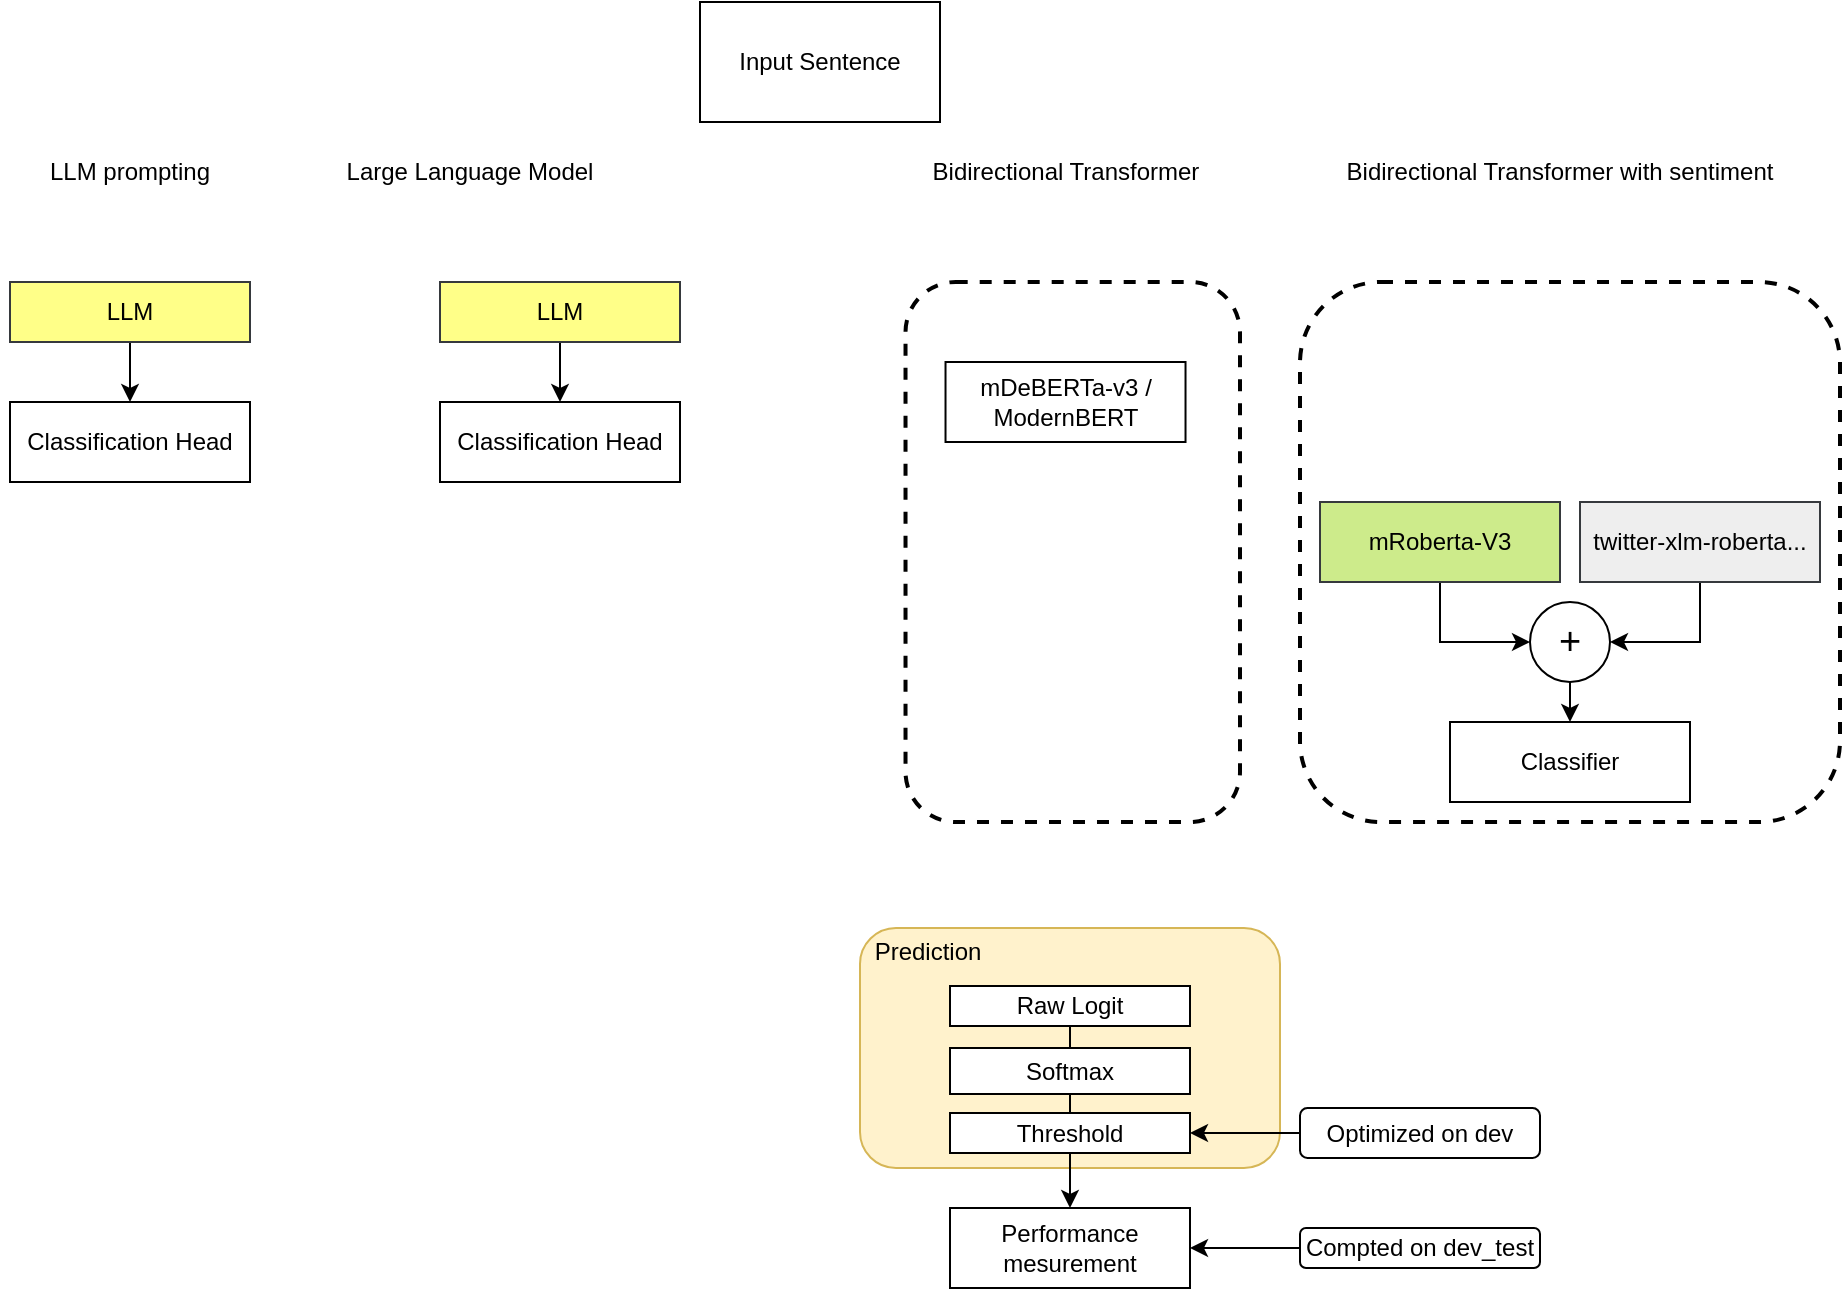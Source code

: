 <mxfile version="26.0.11">
  <diagram name="Pagina-1" id="IjJnmXmjRmm-rZUCtE4m">
    <mxGraphModel dx="2022" dy="628" grid="1" gridSize="10" guides="1" tooltips="1" connect="1" arrows="1" fold="1" page="1" pageScale="1" pageWidth="827" pageHeight="1169" math="0" shadow="0">
      <root>
        <mxCell id="0" />
        <mxCell id="1" parent="0" />
        <mxCell id="3-KLOooi5ENP4IrTd0Cn-56" value="" style="rounded=1;whiteSpace=wrap;html=1;dashed=1;fillColor=none;strokeWidth=2;strokeColor=#000000;container=0;" vertex="1" parent="1">
          <mxGeometry x="260" y="150" width="270" height="270" as="geometry" />
        </mxCell>
        <mxCell id="3-KLOooi5ENP4IrTd0Cn-53" value="" style="rounded=1;whiteSpace=wrap;html=1;dashed=1;fillColor=none;strokeWidth=2;strokeColor=#000000;container=0;" vertex="1" parent="1">
          <mxGeometry x="62.76" y="150" width="167.24" height="270" as="geometry" />
        </mxCell>
        <mxCell id="3-KLOooi5ENP4IrTd0Cn-23" value="" style="rounded=1;whiteSpace=wrap;html=1;fillColor=#fff2cc;strokeColor=#d6b656;" vertex="1" parent="1">
          <mxGeometry x="40" y="473" width="210" height="120" as="geometry" />
        </mxCell>
        <mxCell id="3-KLOooi5ENP4IrTd0Cn-2" value="Input Sentence" style="rounded=0;whiteSpace=wrap;html=1;" vertex="1" parent="1">
          <mxGeometry x="-40" y="10" width="120" height="60" as="geometry" />
        </mxCell>
        <mxCell id="3-KLOooi5ENP4IrTd0Cn-27" style="edgeStyle=orthogonalEdgeStyle;rounded=0;orthogonalLoop=1;jettySize=auto;html=1;exitX=0.5;exitY=1;exitDx=0;exitDy=0;entryX=0;entryY=0.5;entryDx=0;entryDy=0;" edge="1" parent="1" source="3-KLOooi5ENP4IrTd0Cn-4" target="3-KLOooi5ENP4IrTd0Cn-25">
          <mxGeometry relative="1" as="geometry" />
        </mxCell>
        <mxCell id="3-KLOooi5ENP4IrTd0Cn-4" value="mRoberta-V3" style="rounded=0;whiteSpace=wrap;html=1;fillColor=#cdeb8b;strokeColor=#36393d;" vertex="1" parent="1">
          <mxGeometry x="270" y="260" width="120" height="40" as="geometry" />
        </mxCell>
        <mxCell id="3-KLOooi5ENP4IrTd0Cn-29" style="edgeStyle=orthogonalEdgeStyle;rounded=0;orthogonalLoop=1;jettySize=auto;html=1;exitX=0.5;exitY=1;exitDx=0;exitDy=0;entryX=1;entryY=0.5;entryDx=0;entryDy=0;" edge="1" parent="1" source="3-KLOooi5ENP4IrTd0Cn-5" target="3-KLOooi5ENP4IrTd0Cn-25">
          <mxGeometry relative="1" as="geometry" />
        </mxCell>
        <mxCell id="3-KLOooi5ENP4IrTd0Cn-5" value="twitter-xlm-roberta..." style="rounded=0;whiteSpace=wrap;html=1;fillColor=#eeeeee;strokeColor=#36393d;" vertex="1" parent="1">
          <mxGeometry x="400" y="260" width="120" height="40" as="geometry" />
        </mxCell>
        <mxCell id="3-KLOooi5ENP4IrTd0Cn-50" style="edgeStyle=orthogonalEdgeStyle;rounded=0;orthogonalLoop=1;jettySize=auto;html=1;exitX=0.5;exitY=1;exitDx=0;exitDy=0;entryX=0.5;entryY=0;entryDx=0;entryDy=0;" edge="1" parent="1" source="3-KLOooi5ENP4IrTd0Cn-6" target="3-KLOooi5ENP4IrTd0Cn-48">
          <mxGeometry relative="1" as="geometry" />
        </mxCell>
        <mxCell id="3-KLOooi5ENP4IrTd0Cn-6" value="LLM" style="rounded=0;whiteSpace=wrap;html=1;fillColor=#ffff88;strokeColor=#36393d;" vertex="1" parent="1">
          <mxGeometry x="-170" y="150" width="120" height="30" as="geometry" />
        </mxCell>
        <mxCell id="3-KLOooi5ENP4IrTd0Cn-16" value="Classifier" style="rounded=0;whiteSpace=wrap;html=1;" vertex="1" parent="1">
          <mxGeometry x="335" y="370" width="120" height="40" as="geometry" />
        </mxCell>
        <mxCell id="3-KLOooi5ENP4IrTd0Cn-17" value="Raw Logit" style="rounded=0;whiteSpace=wrap;html=1;" vertex="1" parent="1">
          <mxGeometry x="85" y="502" width="120" height="20" as="geometry" />
        </mxCell>
        <mxCell id="3-KLOooi5ENP4IrTd0Cn-18" value="Softmax" style="rounded=0;whiteSpace=wrap;html=1;" vertex="1" parent="1">
          <mxGeometry x="85" y="533" width="120" height="23" as="geometry" />
        </mxCell>
        <mxCell id="3-KLOooi5ENP4IrTd0Cn-42" style="edgeStyle=orthogonalEdgeStyle;rounded=0;orthogonalLoop=1;jettySize=auto;html=1;exitX=0.5;exitY=1;exitDx=0;exitDy=0;entryX=0.5;entryY=0;entryDx=0;entryDy=0;" edge="1" parent="1" source="3-KLOooi5ENP4IrTd0Cn-19" target="3-KLOooi5ENP4IrTd0Cn-20">
          <mxGeometry relative="1" as="geometry" />
        </mxCell>
        <mxCell id="3-KLOooi5ENP4IrTd0Cn-19" value="&lt;div&gt;Threshold &lt;br&gt;&lt;/div&gt;" style="rounded=0;whiteSpace=wrap;html=1;" vertex="1" parent="1">
          <mxGeometry x="85" y="565.5" width="120" height="20" as="geometry" />
        </mxCell>
        <mxCell id="3-KLOooi5ENP4IrTd0Cn-20" value="&lt;div&gt;Performance &lt;br&gt;&lt;/div&gt;&lt;div&gt;mesurement&lt;/div&gt;" style="rounded=0;whiteSpace=wrap;html=1;" vertex="1" parent="1">
          <mxGeometry x="85" y="613" width="120" height="40" as="geometry" />
        </mxCell>
        <mxCell id="3-KLOooi5ENP4IrTd0Cn-43" style="edgeStyle=orthogonalEdgeStyle;rounded=0;orthogonalLoop=1;jettySize=auto;html=1;exitX=0;exitY=0.5;exitDx=0;exitDy=0;entryX=1;entryY=0.5;entryDx=0;entryDy=0;" edge="1" parent="1" source="3-KLOooi5ENP4IrTd0Cn-21" target="3-KLOooi5ENP4IrTd0Cn-19">
          <mxGeometry relative="1" as="geometry" />
        </mxCell>
        <mxCell id="3-KLOooi5ENP4IrTd0Cn-21" value="Optimized on dev" style="rounded=1;whiteSpace=wrap;html=1;movable=1;resizable=1;rotatable=1;deletable=1;editable=1;locked=0;connectable=1;" vertex="1" parent="1">
          <mxGeometry x="260" y="563" width="120" height="25" as="geometry" />
        </mxCell>
        <mxCell id="3-KLOooi5ENP4IrTd0Cn-30" style="edgeStyle=orthogonalEdgeStyle;rounded=0;orthogonalLoop=1;jettySize=auto;html=1;exitX=0.5;exitY=1;exitDx=0;exitDy=0;entryX=0.5;entryY=0;entryDx=0;entryDy=0;" edge="1" parent="1" source="3-KLOooi5ENP4IrTd0Cn-25" target="3-KLOooi5ENP4IrTd0Cn-16">
          <mxGeometry relative="1" as="geometry" />
        </mxCell>
        <mxCell id="3-KLOooi5ENP4IrTd0Cn-25" value="&lt;font style=&quot;font-size: 19px;&quot;&gt;+&lt;/font&gt;" style="ellipse;whiteSpace=wrap;html=1;aspect=fixed;" vertex="1" parent="1">
          <mxGeometry x="375" y="310" width="40" height="40" as="geometry" />
        </mxCell>
        <mxCell id="3-KLOooi5ENP4IrTd0Cn-33" value="Bidirectional Transformer with sentiment" style="text;html=1;align=center;verticalAlign=middle;whiteSpace=wrap;rounded=0;" vertex="1" parent="1">
          <mxGeometry x="280" y="80" width="220" height="30" as="geometry" />
        </mxCell>
        <mxCell id="3-KLOooi5ENP4IrTd0Cn-34" value="Prediction" style="text;html=1;align=center;verticalAlign=middle;whiteSpace=wrap;rounded=0;" vertex="1" parent="1">
          <mxGeometry x="44" y="470" width="60" height="30" as="geometry" />
        </mxCell>
        <mxCell id="3-KLOooi5ENP4IrTd0Cn-35" value="Bidirectional Transformer" style="text;html=1;align=center;verticalAlign=middle;whiteSpace=wrap;rounded=0;" vertex="1" parent="1">
          <mxGeometry x="62.76" y="90" width="160" height="10" as="geometry" />
        </mxCell>
        <mxCell id="3-KLOooi5ENP4IrTd0Cn-36" value="Large Language Model" style="text;html=1;align=center;verticalAlign=middle;whiteSpace=wrap;rounded=0;" vertex="1" parent="1">
          <mxGeometry x="-220" y="80" width="130" height="30" as="geometry" />
        </mxCell>
        <mxCell id="3-KLOooi5ENP4IrTd0Cn-45" style="edgeStyle=orthogonalEdgeStyle;rounded=0;orthogonalLoop=1;jettySize=auto;html=1;exitX=0;exitY=0.5;exitDx=0;exitDy=0;entryX=1;entryY=0.5;entryDx=0;entryDy=0;" edge="1" parent="1" source="3-KLOooi5ENP4IrTd0Cn-44" target="3-KLOooi5ENP4IrTd0Cn-20">
          <mxGeometry relative="1" as="geometry" />
        </mxCell>
        <mxCell id="3-KLOooi5ENP4IrTd0Cn-44" value="Compted on dev_test" style="rounded=1;whiteSpace=wrap;html=1;" vertex="1" parent="1">
          <mxGeometry x="260" y="623" width="120" height="20" as="geometry" />
        </mxCell>
        <mxCell id="3-KLOooi5ENP4IrTd0Cn-48" value="Classification Head" style="rounded=0;whiteSpace=wrap;html=1;" vertex="1" parent="1">
          <mxGeometry x="-170" y="210" width="120" height="40" as="geometry" />
        </mxCell>
        <mxCell id="3-KLOooi5ENP4IrTd0Cn-59" value="" style="endArrow=none;html=1;rounded=0;entryX=0.5;entryY=1;entryDx=0;entryDy=0;exitX=0.5;exitY=0;exitDx=0;exitDy=0;" edge="1" parent="1" source="3-KLOooi5ENP4IrTd0Cn-18" target="3-KLOooi5ENP4IrTd0Cn-17">
          <mxGeometry width="50" height="50" relative="1" as="geometry">
            <mxPoint x="50" y="563" as="sourcePoint" />
            <mxPoint x="100" y="513" as="targetPoint" />
          </mxGeometry>
        </mxCell>
        <mxCell id="3-KLOooi5ENP4IrTd0Cn-63" value="" style="endArrow=none;html=1;rounded=0;entryX=0.5;entryY=1;entryDx=0;entryDy=0;exitX=0.5;exitY=0;exitDx=0;exitDy=0;" edge="1" parent="1" source="3-KLOooi5ENP4IrTd0Cn-19" target="3-KLOooi5ENP4IrTd0Cn-18">
          <mxGeometry width="50" height="50" relative="1" as="geometry">
            <mxPoint x="40" y="583" as="sourcePoint" />
            <mxPoint x="90" y="533" as="targetPoint" />
          </mxGeometry>
        </mxCell>
        <mxCell id="3-KLOooi5ENP4IrTd0Cn-65" style="edgeStyle=orthogonalEdgeStyle;rounded=0;orthogonalLoop=1;jettySize=auto;html=1;exitX=0.5;exitY=1;exitDx=0;exitDy=0;entryX=0.5;entryY=0;entryDx=0;entryDy=0;" edge="1" parent="1" source="3-KLOooi5ENP4IrTd0Cn-66" target="3-KLOooi5ENP4IrTd0Cn-68">
          <mxGeometry relative="1" as="geometry" />
        </mxCell>
        <mxCell id="3-KLOooi5ENP4IrTd0Cn-66" value="LLM" style="rounded=0;whiteSpace=wrap;html=1;fillColor=#ffff88;strokeColor=#36393d;" vertex="1" parent="1">
          <mxGeometry x="-385" y="150" width="120" height="30" as="geometry" />
        </mxCell>
        <mxCell id="3-KLOooi5ENP4IrTd0Cn-67" value="LLM prompting" style="text;html=1;align=center;verticalAlign=middle;whiteSpace=wrap;rounded=0;" vertex="1" parent="1">
          <mxGeometry x="-390" y="80" width="130" height="30" as="geometry" />
        </mxCell>
        <mxCell id="3-KLOooi5ENP4IrTd0Cn-68" value="Classification Head" style="rounded=0;whiteSpace=wrap;html=1;" vertex="1" parent="1">
          <mxGeometry x="-385" y="210" width="120" height="40" as="geometry" />
        </mxCell>
        <mxCell id="3-KLOooi5ENP4IrTd0Cn-69" value="&lt;div&gt;mDeBERTa-v3 / ModernBERT&lt;/div&gt;" style="rounded=0;whiteSpace=wrap;html=1;" vertex="1" parent="1">
          <mxGeometry x="82.76" y="190" width="120" height="40" as="geometry" />
        </mxCell>
      </root>
    </mxGraphModel>
  </diagram>
</mxfile>
